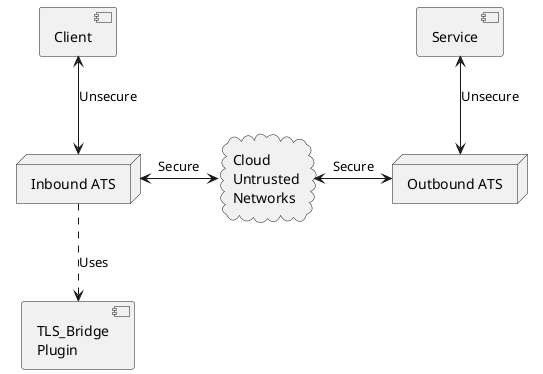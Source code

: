 @startuml

hide empty members

cloud "Cloud\nUntrusted\nNetworks" as Cloud
node "Inbound ATS"
node "Outbound ATS"

[Client] <--> [Inbound ATS] : Unsecure
[Inbound ATS] <-> [Cloud] : Secure
[Cloud] <-> [Outbound ATS] : Secure
[Outbound ATS] <-u-> [Service] : Unsecure

[Inbound ATS] ..> [TLS_Bridge\nPlugin] : Uses

@enduml
